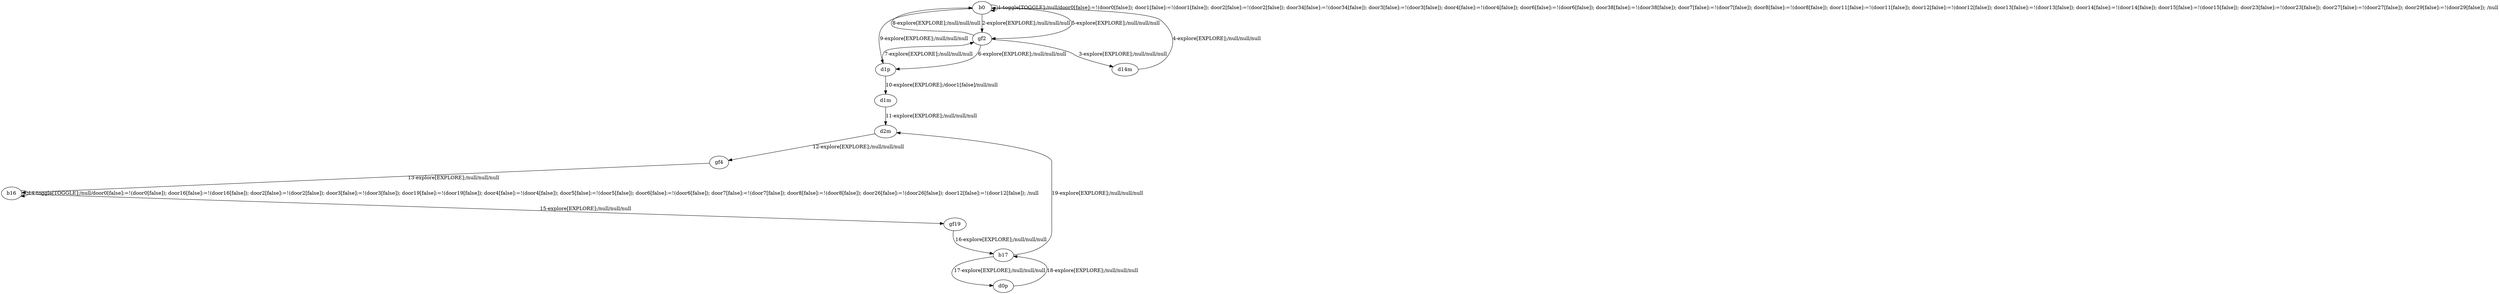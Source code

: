 # Total number of goals covered by this test: 5
# gf4 --> b16
# d2m --> gf4
# b17 --> d0p
# gf19 --> b17
# d0p --> b17

digraph g {
"b0" -> "b0" [label = "1-toggle[TOGGLE];/null/door0[false]:=!(door0[false]); door1[false]:=!(door1[false]); door2[false]:=!(door2[false]); door34[false]:=!(door34[false]); door3[false]:=!(door3[false]); door4[false]:=!(door4[false]); door6[false]:=!(door6[false]); door38[false]:=!(door38[false]); door7[false]:=!(door7[false]); door8[false]:=!(door8[false]); door11[false]:=!(door11[false]); door12[false]:=!(door12[false]); door13[false]:=!(door13[false]); door14[false]:=!(door14[false]); door15[false]:=!(door15[false]); door23[false]:=!(door23[false]); door27[false]:=!(door27[false]); door29[false]:=!(door29[false]); /null"];
"b0" -> "gf2" [label = "2-explore[EXPLORE];/null/null/null"];
"gf2" -> "d14m" [label = "3-explore[EXPLORE];/null/null/null"];
"d14m" -> "b0" [label = "4-explore[EXPLORE];/null/null/null"];
"b0" -> "gf2" [label = "5-explore[EXPLORE];/null/null/null"];
"gf2" -> "d1p" [label = "6-explore[EXPLORE];/null/null/null"];
"d1p" -> "gf2" [label = "7-explore[EXPLORE];/null/null/null"];
"gf2" -> "b0" [label = "8-explore[EXPLORE];/null/null/null"];
"b0" -> "d1p" [label = "9-explore[EXPLORE];/null/null/null"];
"d1p" -> "d1m" [label = "10-explore[EXPLORE];/door1[false]/null/null"];
"d1m" -> "d2m" [label = "11-explore[EXPLORE];/null/null/null"];
"d2m" -> "gf4" [label = "12-explore[EXPLORE];/null/null/null"];
"gf4" -> "b16" [label = "13-explore[EXPLORE];/null/null/null"];
"b16" -> "b16" [label = "14-toggle[TOGGLE];/null/door0[false]:=!(door0[false]); door16[false]:=!(door16[false]); door2[false]:=!(door2[false]); door3[false]:=!(door3[false]); door19[false]:=!(door19[false]); door4[false]:=!(door4[false]); door5[false]:=!(door5[false]); door6[false]:=!(door6[false]); door7[false]:=!(door7[false]); door8[false]:=!(door8[false]); door26[false]:=!(door26[false]); door12[false]:=!(door12[false]); /null"];
"b16" -> "gf19" [label = "15-explore[EXPLORE];/null/null/null"];
"gf19" -> "b17" [label = "16-explore[EXPLORE];/null/null/null"];
"b17" -> "d0p" [label = "17-explore[EXPLORE];/null/null/null"];
"d0p" -> "b17" [label = "18-explore[EXPLORE];/null/null/null"];
"b17" -> "d2m" [label = "19-explore[EXPLORE];/null/null/null"];
}